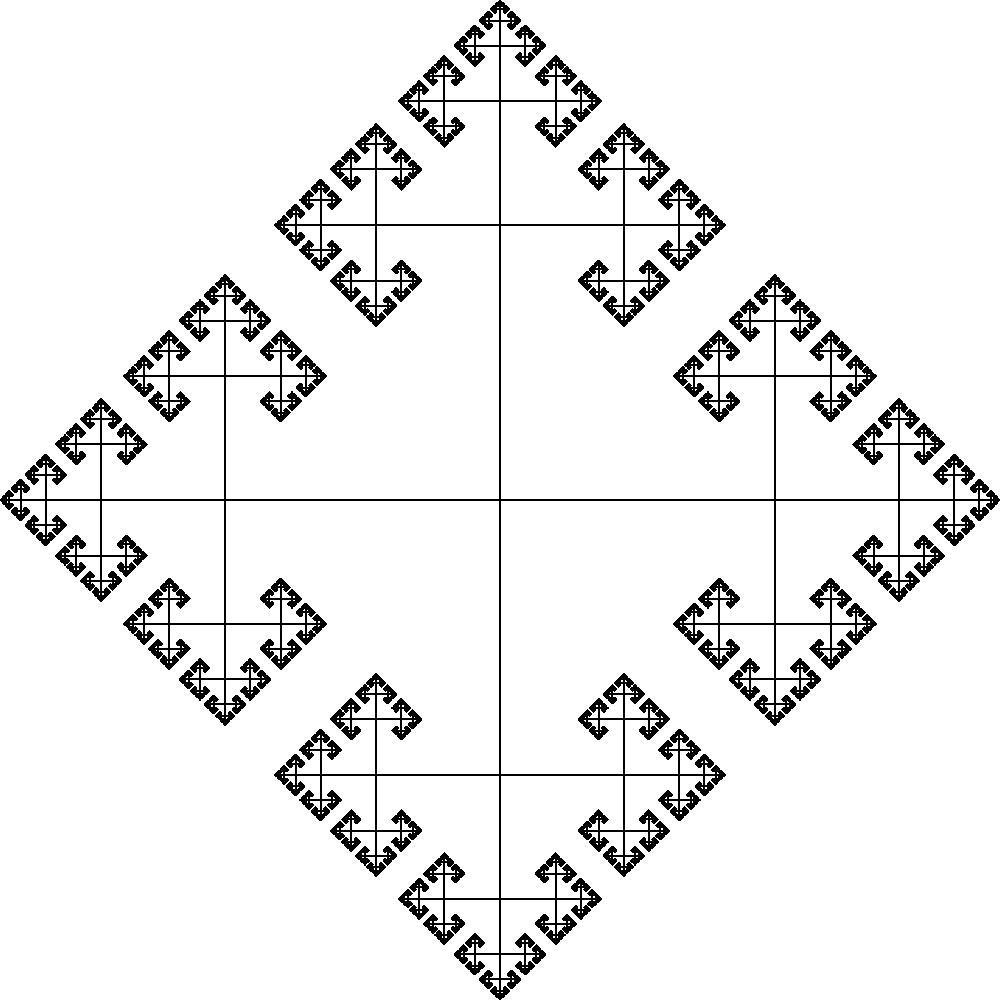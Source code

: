 size(500);
real shrinkage = 0.45;

pair[] getChildren(pair xy, pair dirx, real scaleFact){
  pair[] children = {xy+rotate(-90)*(scaleFact*dirx),xy+scaleFact*dirx,xy+rotate(90)*(scaleFact*dirx)};
  return children;
}

void drawDescendants(pair xy, pair dirx, real scaleFact, int generations){
pair[] children = getChildren(xy,dirx,scaleFact);
  for(pair child : children) {
    draw(xy--child);
    if(generations>0) drawDescendants(child,dir(child-xy),scaleFact*shrinkage,generations-1); 
  }
}

void drawF2(pair center=(0,0),int depth,real shrinkage=shrinkage){
  pair[] children = {center+E,center+N,center+W,center+S};
  for(pair child : children){
    draw(center--child);
    if(depth > 0) drawDescendants(child,dir(child-center),shrinkage,depth-1);
  }
}

drawF2(depth=8);
